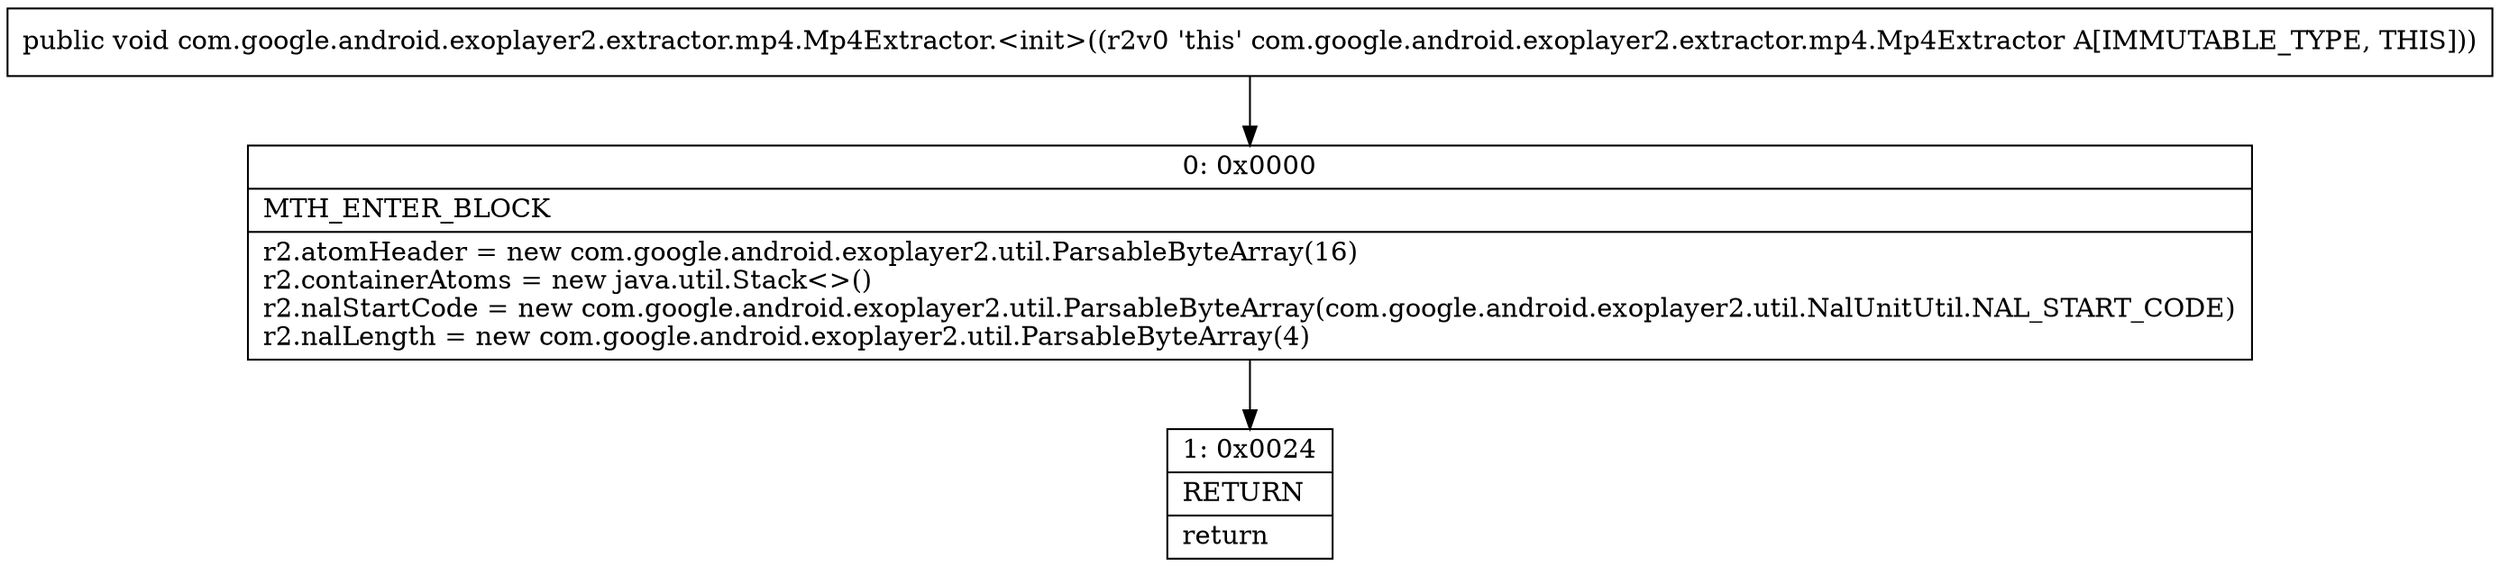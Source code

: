 digraph "CFG forcom.google.android.exoplayer2.extractor.mp4.Mp4Extractor.\<init\>()V" {
Node_0 [shape=record,label="{0\:\ 0x0000|MTH_ENTER_BLOCK\l|r2.atomHeader = new com.google.android.exoplayer2.util.ParsableByteArray(16)\lr2.containerAtoms = new java.util.Stack\<\>()\lr2.nalStartCode = new com.google.android.exoplayer2.util.ParsableByteArray(com.google.android.exoplayer2.util.NalUnitUtil.NAL_START_CODE)\lr2.nalLength = new com.google.android.exoplayer2.util.ParsableByteArray(4)\l}"];
Node_1 [shape=record,label="{1\:\ 0x0024|RETURN\l|return\l}"];
MethodNode[shape=record,label="{public void com.google.android.exoplayer2.extractor.mp4.Mp4Extractor.\<init\>((r2v0 'this' com.google.android.exoplayer2.extractor.mp4.Mp4Extractor A[IMMUTABLE_TYPE, THIS])) }"];
MethodNode -> Node_0;
Node_0 -> Node_1;
}

